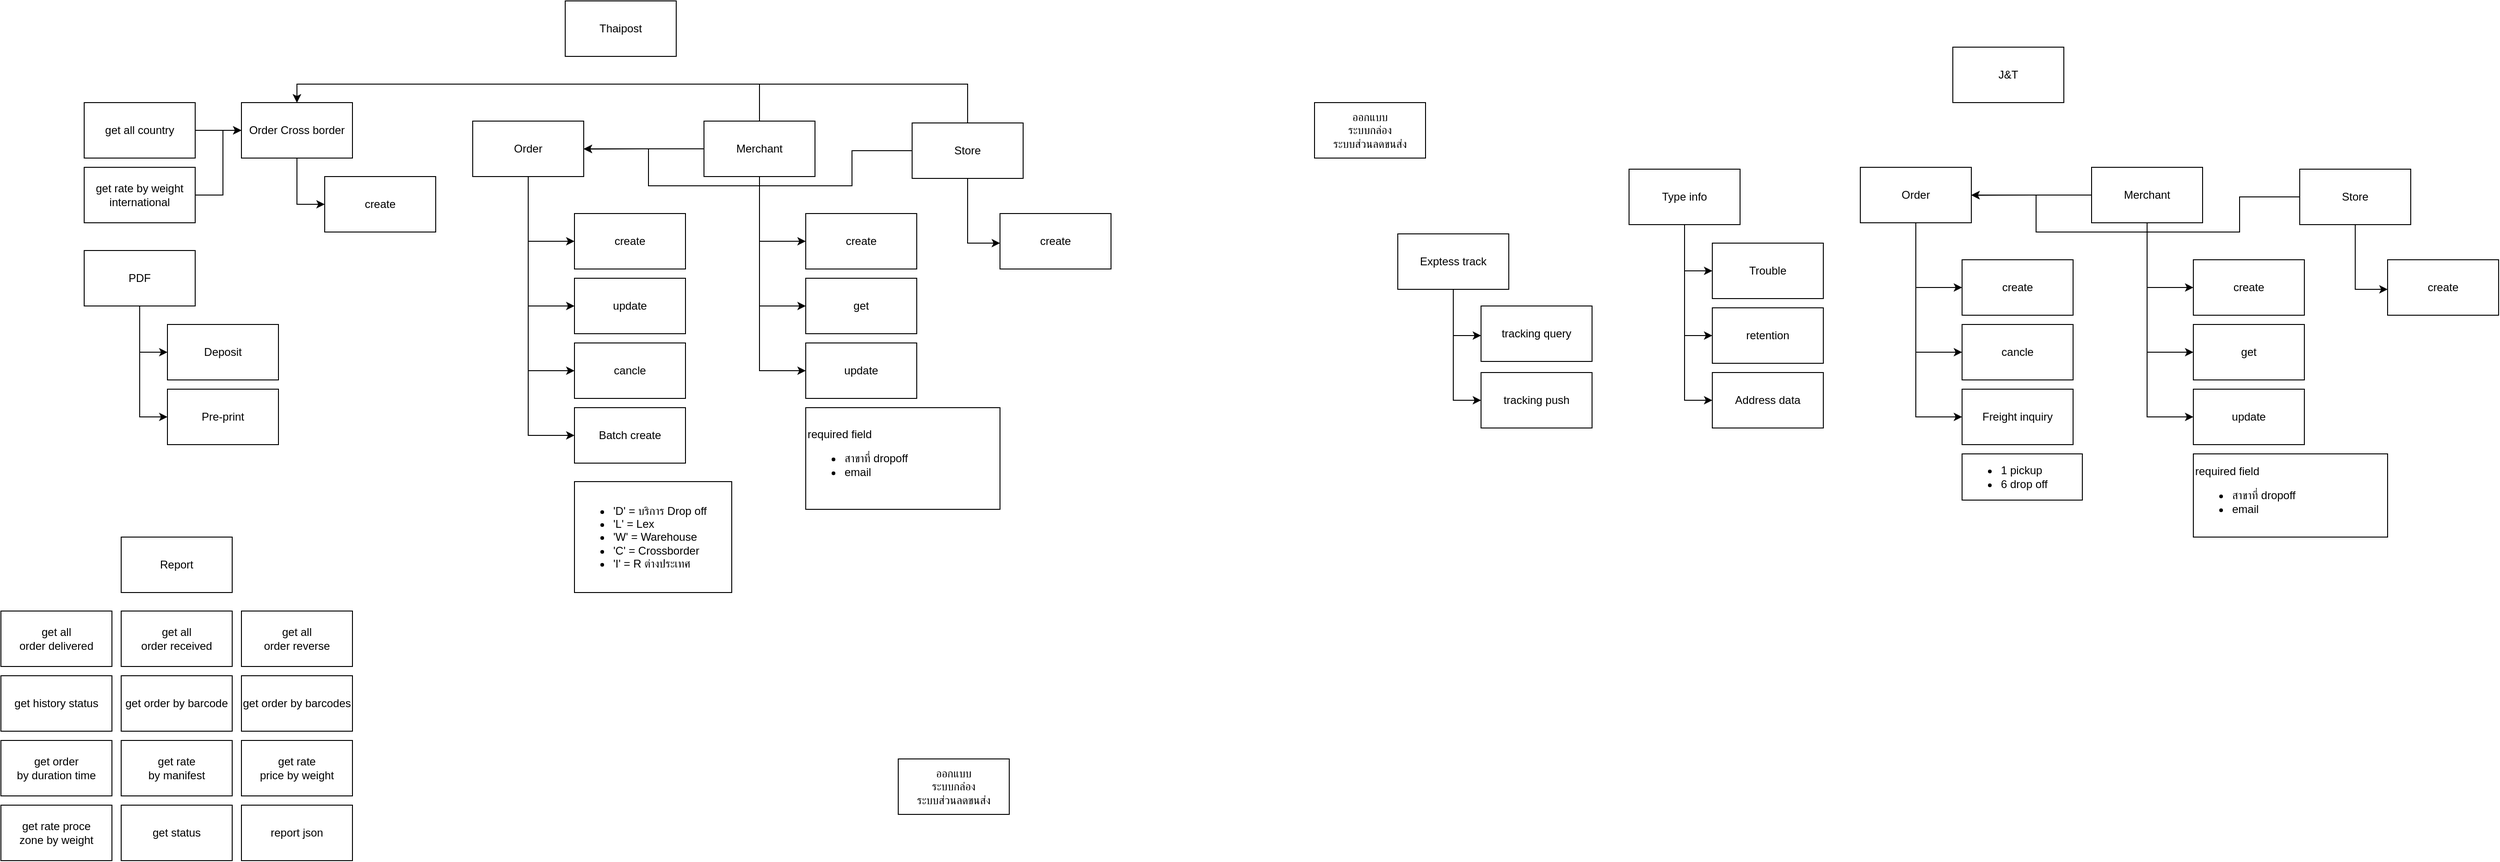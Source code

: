<mxfile version="14.4.2" type="github">
  <diagram id="eKRGfKMBqLc3NzJdIPlq" name="Page-1">
    <mxGraphModel dx="1974" dy="731" grid="1" gridSize="10" guides="1" tooltips="1" connect="1" arrows="1" fold="1" page="1" pageScale="1" pageWidth="850" pageHeight="1100" math="0" shadow="0">
      <root>
        <mxCell id="0" />
        <mxCell id="1" parent="0" />
        <mxCell id="XwypZ3vU5W_jLRQiYMMl-3" value="" style="edgeStyle=orthogonalEdgeStyle;rounded=0;orthogonalLoop=1;jettySize=auto;html=1;" parent="1" source="XwypZ3vU5W_jLRQiYMMl-1" target="XwypZ3vU5W_jLRQiYMMl-2" edge="1">
          <mxGeometry relative="1" as="geometry">
            <Array as="points">
              <mxPoint x="240" y="320" />
            </Array>
          </mxGeometry>
        </mxCell>
        <mxCell id="XwypZ3vU5W_jLRQiYMMl-6" style="edgeStyle=orthogonalEdgeStyle;rounded=0;orthogonalLoop=1;jettySize=auto;html=1;entryX=0;entryY=0.5;entryDx=0;entryDy=0;" parent="1" source="XwypZ3vU5W_jLRQiYMMl-1" target="XwypZ3vU5W_jLRQiYMMl-4" edge="1">
          <mxGeometry relative="1" as="geometry" />
        </mxCell>
        <mxCell id="XwypZ3vU5W_jLRQiYMMl-13" style="edgeStyle=orthogonalEdgeStyle;rounded=0;orthogonalLoop=1;jettySize=auto;html=1;entryX=0;entryY=0.5;entryDx=0;entryDy=0;" parent="1" source="XwypZ3vU5W_jLRQiYMMl-1" target="XwypZ3vU5W_jLRQiYMMl-12" edge="1">
          <mxGeometry relative="1" as="geometry" />
        </mxCell>
        <mxCell id="XwypZ3vU5W_jLRQiYMMl-47" style="edgeStyle=orthogonalEdgeStyle;rounded=0;orthogonalLoop=1;jettySize=auto;html=1;exitX=0.5;exitY=0;exitDx=0;exitDy=0;entryX=0.5;entryY=0;entryDx=0;entryDy=0;" parent="1" source="XwypZ3vU5W_jLRQiYMMl-1" target="XwypZ3vU5W_jLRQiYMMl-37" edge="1">
          <mxGeometry relative="1" as="geometry">
            <Array as="points">
              <mxPoint x="240" y="150" />
              <mxPoint x="-260" y="150" />
            </Array>
          </mxGeometry>
        </mxCell>
        <mxCell id="XwypZ3vU5W_jLRQiYMMl-49" style="edgeStyle=orthogonalEdgeStyle;rounded=0;orthogonalLoop=1;jettySize=auto;html=1;exitX=0;exitY=0.5;exitDx=0;exitDy=0;" parent="1" source="XwypZ3vU5W_jLRQiYMMl-1" edge="1">
          <mxGeometry relative="1" as="geometry">
            <mxPoint x="50" y="220.276" as="targetPoint" />
          </mxGeometry>
        </mxCell>
        <mxCell id="XwypZ3vU5W_jLRQiYMMl-1" value="Merchant" style="rounded=0;whiteSpace=wrap;html=1;" parent="1" vertex="1">
          <mxGeometry x="180" y="190" width="120" height="60" as="geometry" />
        </mxCell>
        <mxCell id="XwypZ3vU5W_jLRQiYMMl-2" value="create" style="rounded=0;whiteSpace=wrap;html=1;" parent="1" vertex="1">
          <mxGeometry x="290" y="290" width="120" height="60" as="geometry" />
        </mxCell>
        <mxCell id="XwypZ3vU5W_jLRQiYMMl-4" value="get" style="rounded=0;whiteSpace=wrap;html=1;" parent="1" vertex="1">
          <mxGeometry x="290" y="360" width="120" height="60" as="geometry" />
        </mxCell>
        <mxCell id="XwypZ3vU5W_jLRQiYMMl-7" value="" style="edgeStyle=orthogonalEdgeStyle;rounded=0;orthogonalLoop=1;jettySize=auto;html=1;" parent="1" source="XwypZ3vU5W_jLRQiYMMl-9" target="XwypZ3vU5W_jLRQiYMMl-10" edge="1">
          <mxGeometry relative="1" as="geometry">
            <Array as="points">
              <mxPoint x="465" y="322" />
            </Array>
          </mxGeometry>
        </mxCell>
        <mxCell id="XwypZ3vU5W_jLRQiYMMl-48" style="edgeStyle=orthogonalEdgeStyle;rounded=0;orthogonalLoop=1;jettySize=auto;html=1;exitX=0.5;exitY=0;exitDx=0;exitDy=0;entryX=0.5;entryY=0;entryDx=0;entryDy=0;" parent="1" source="XwypZ3vU5W_jLRQiYMMl-9" target="XwypZ3vU5W_jLRQiYMMl-37" edge="1">
          <mxGeometry relative="1" as="geometry" />
        </mxCell>
        <mxCell id="XwypZ3vU5W_jLRQiYMMl-50" style="edgeStyle=orthogonalEdgeStyle;rounded=0;orthogonalLoop=1;jettySize=auto;html=1;exitX=0;exitY=0.5;exitDx=0;exitDy=0;entryX=1;entryY=0.5;entryDx=0;entryDy=0;" parent="1" source="XwypZ3vU5W_jLRQiYMMl-9" target="XwypZ3vU5W_jLRQiYMMl-24" edge="1">
          <mxGeometry relative="1" as="geometry">
            <Array as="points">
              <mxPoint x="340" y="222" />
              <mxPoint x="340" y="260" />
              <mxPoint x="120" y="260" />
              <mxPoint x="120" y="220" />
            </Array>
          </mxGeometry>
        </mxCell>
        <mxCell id="XwypZ3vU5W_jLRQiYMMl-9" value="Store" style="rounded=0;whiteSpace=wrap;html=1;" parent="1" vertex="1">
          <mxGeometry x="405" y="192" width="120" height="60" as="geometry" />
        </mxCell>
        <mxCell id="XwypZ3vU5W_jLRQiYMMl-10" value="create" style="rounded=0;whiteSpace=wrap;html=1;" parent="1" vertex="1">
          <mxGeometry x="500" y="290" width="120" height="60" as="geometry" />
        </mxCell>
        <mxCell id="XwypZ3vU5W_jLRQiYMMl-12" value="update" style="rounded=0;whiteSpace=wrap;html=1;" parent="1" vertex="1">
          <mxGeometry x="290" y="430" width="120" height="60" as="geometry" />
        </mxCell>
        <mxCell id="XwypZ3vU5W_jLRQiYMMl-21" value="" style="edgeStyle=orthogonalEdgeStyle;rounded=0;orthogonalLoop=1;jettySize=auto;html=1;" parent="1" source="XwypZ3vU5W_jLRQiYMMl-24" target="XwypZ3vU5W_jLRQiYMMl-25" edge="1">
          <mxGeometry relative="1" as="geometry">
            <Array as="points">
              <mxPoint x="-10" y="320" />
            </Array>
          </mxGeometry>
        </mxCell>
        <mxCell id="XwypZ3vU5W_jLRQiYMMl-22" style="edgeStyle=orthogonalEdgeStyle;rounded=0;orthogonalLoop=1;jettySize=auto;html=1;entryX=0;entryY=0.5;entryDx=0;entryDy=0;" parent="1" source="XwypZ3vU5W_jLRQiYMMl-24" target="XwypZ3vU5W_jLRQiYMMl-26" edge="1">
          <mxGeometry relative="1" as="geometry" />
        </mxCell>
        <mxCell id="XwypZ3vU5W_jLRQiYMMl-23" style="edgeStyle=orthogonalEdgeStyle;rounded=0;orthogonalLoop=1;jettySize=auto;html=1;entryX=0;entryY=0.5;entryDx=0;entryDy=0;" parent="1" source="XwypZ3vU5W_jLRQiYMMl-24" target="XwypZ3vU5W_jLRQiYMMl-27" edge="1">
          <mxGeometry relative="1" as="geometry" />
        </mxCell>
        <mxCell id="XwypZ3vU5W_jLRQiYMMl-29" style="edgeStyle=orthogonalEdgeStyle;rounded=0;orthogonalLoop=1;jettySize=auto;html=1;entryX=0;entryY=0.5;entryDx=0;entryDy=0;" parent="1" source="XwypZ3vU5W_jLRQiYMMl-24" target="XwypZ3vU5W_jLRQiYMMl-28" edge="1">
          <mxGeometry relative="1" as="geometry" />
        </mxCell>
        <mxCell id="XwypZ3vU5W_jLRQiYMMl-24" value="Order" style="rounded=0;whiteSpace=wrap;html=1;" parent="1" vertex="1">
          <mxGeometry x="-70" y="190" width="120" height="60" as="geometry" />
        </mxCell>
        <mxCell id="XwypZ3vU5W_jLRQiYMMl-25" value="create" style="rounded=0;whiteSpace=wrap;html=1;" parent="1" vertex="1">
          <mxGeometry x="40" y="290" width="120" height="60" as="geometry" />
        </mxCell>
        <mxCell id="XwypZ3vU5W_jLRQiYMMl-26" value="update" style="rounded=0;whiteSpace=wrap;html=1;" parent="1" vertex="1">
          <mxGeometry x="40" y="360" width="120" height="60" as="geometry" />
        </mxCell>
        <mxCell id="XwypZ3vU5W_jLRQiYMMl-27" value="cancle" style="rounded=0;whiteSpace=wrap;html=1;" parent="1" vertex="1">
          <mxGeometry x="40" y="430" width="120" height="60" as="geometry" />
        </mxCell>
        <mxCell id="XwypZ3vU5W_jLRQiYMMl-28" value="Batch create" style="rounded=0;whiteSpace=wrap;html=1;" parent="1" vertex="1">
          <mxGeometry x="40" y="500" width="120" height="60" as="geometry" />
        </mxCell>
        <mxCell id="XwypZ3vU5W_jLRQiYMMl-33" value="" style="edgeStyle=orthogonalEdgeStyle;rounded=0;orthogonalLoop=1;jettySize=auto;html=1;" parent="1" source="XwypZ3vU5W_jLRQiYMMl-37" target="XwypZ3vU5W_jLRQiYMMl-38" edge="1">
          <mxGeometry relative="1" as="geometry">
            <Array as="points">
              <mxPoint x="-260" y="280" />
            </Array>
          </mxGeometry>
        </mxCell>
        <mxCell id="XwypZ3vU5W_jLRQiYMMl-37" value="Order Cross border" style="rounded=0;whiteSpace=wrap;html=1;" parent="1" vertex="1">
          <mxGeometry x="-320" y="170" width="120" height="60" as="geometry" />
        </mxCell>
        <mxCell id="XwypZ3vU5W_jLRQiYMMl-38" value="create" style="rounded=0;whiteSpace=wrap;html=1;" parent="1" vertex="1">
          <mxGeometry x="-230" y="250" width="120" height="60" as="geometry" />
        </mxCell>
        <mxCell id="XwypZ3vU5W_jLRQiYMMl-45" style="edgeStyle=orthogonalEdgeStyle;rounded=0;orthogonalLoop=1;jettySize=auto;html=1;exitX=1;exitY=0.5;exitDx=0;exitDy=0;entryX=0;entryY=0.5;entryDx=0;entryDy=0;" parent="1" source="XwypZ3vU5W_jLRQiYMMl-43" target="XwypZ3vU5W_jLRQiYMMl-37" edge="1">
          <mxGeometry relative="1" as="geometry" />
        </mxCell>
        <mxCell id="XwypZ3vU5W_jLRQiYMMl-43" value="get all country" style="rounded=0;whiteSpace=wrap;html=1;" parent="1" vertex="1">
          <mxGeometry x="-490" y="170" width="120" height="60" as="geometry" />
        </mxCell>
        <mxCell id="XwypZ3vU5W_jLRQiYMMl-46" style="edgeStyle=orthogonalEdgeStyle;rounded=0;orthogonalLoop=1;jettySize=auto;html=1;exitX=1;exitY=0.5;exitDx=0;exitDy=0;" parent="1" source="XwypZ3vU5W_jLRQiYMMl-44" edge="1">
          <mxGeometry relative="1" as="geometry">
            <mxPoint x="-320" y="200" as="targetPoint" />
            <Array as="points">
              <mxPoint x="-340" y="270" />
              <mxPoint x="-340" y="200" />
            </Array>
          </mxGeometry>
        </mxCell>
        <mxCell id="XwypZ3vU5W_jLRQiYMMl-44" value="get rate by weight international" style="rounded=0;whiteSpace=wrap;html=1;" parent="1" vertex="1">
          <mxGeometry x="-490" y="240" width="120" height="60" as="geometry" />
        </mxCell>
        <mxCell id="-m6qlQXstEaMMELnGQX9-31" value="&lt;ul&gt;&lt;li&gt;&#39;D&#39; = บริการ Drop off&lt;/li&gt;&lt;li&gt;&#39;L&#39; = Lex&lt;/li&gt;&lt;li&gt;&#39;W&#39; = Warehouse&lt;/li&gt;&lt;li&gt;&#39;C&#39; = Crossborder&lt;/li&gt;&lt;li&gt;&#39;I&#39; = R ต่างประเทศ&lt;/li&gt;&lt;/ul&gt;" style="rounded=0;whiteSpace=wrap;html=1;align=left;" vertex="1" parent="1">
          <mxGeometry x="40" y="580" width="170" height="120" as="geometry" />
        </mxCell>
        <mxCell id="-m6qlQXstEaMMELnGQX9-33" value="required field&lt;br&gt;&lt;ul&gt;&lt;li&gt;สาขาที่ dropoff&lt;/li&gt;&lt;li&gt;email&lt;/li&gt;&lt;/ul&gt;" style="rounded=0;whiteSpace=wrap;html=1;align=left;" vertex="1" parent="1">
          <mxGeometry x="290" y="500" width="210" height="110" as="geometry" />
        </mxCell>
        <mxCell id="-m6qlQXstEaMMELnGQX9-34" value="ออกแบบ&lt;br&gt;ระบบกล่อง&lt;br&gt;ระบบส่วนลดขนส่ง" style="rounded=0;whiteSpace=wrap;html=1;" vertex="1" parent="1">
          <mxGeometry x="390" y="880" width="120" height="60" as="geometry" />
        </mxCell>
        <mxCell id="-m6qlQXstEaMMELnGQX9-35" value="Thaipost" style="rounded=0;whiteSpace=wrap;html=1;" vertex="1" parent="1">
          <mxGeometry x="30" y="60" width="120" height="60" as="geometry" />
        </mxCell>
        <mxCell id="-m6qlQXstEaMMELnGQX9-36" value="" style="edgeStyle=orthogonalEdgeStyle;rounded=0;orthogonalLoop=1;jettySize=auto;html=1;" edge="1" parent="1" source="-m6qlQXstEaMMELnGQX9-41" target="-m6qlQXstEaMMELnGQX9-42">
          <mxGeometry relative="1" as="geometry">
            <Array as="points">
              <mxPoint x="1740" y="370" />
            </Array>
          </mxGeometry>
        </mxCell>
        <mxCell id="-m6qlQXstEaMMELnGQX9-37" style="edgeStyle=orthogonalEdgeStyle;rounded=0;orthogonalLoop=1;jettySize=auto;html=1;entryX=0;entryY=0.5;entryDx=0;entryDy=0;" edge="1" parent="1" source="-m6qlQXstEaMMELnGQX9-41" target="-m6qlQXstEaMMELnGQX9-43">
          <mxGeometry relative="1" as="geometry" />
        </mxCell>
        <mxCell id="-m6qlQXstEaMMELnGQX9-38" style="edgeStyle=orthogonalEdgeStyle;rounded=0;orthogonalLoop=1;jettySize=auto;html=1;entryX=0;entryY=0.5;entryDx=0;entryDy=0;" edge="1" parent="1" source="-m6qlQXstEaMMELnGQX9-41" target="-m6qlQXstEaMMELnGQX9-49">
          <mxGeometry relative="1" as="geometry" />
        </mxCell>
        <mxCell id="-m6qlQXstEaMMELnGQX9-40" style="edgeStyle=orthogonalEdgeStyle;rounded=0;orthogonalLoop=1;jettySize=auto;html=1;exitX=0;exitY=0.5;exitDx=0;exitDy=0;" edge="1" parent="1" source="-m6qlQXstEaMMELnGQX9-41">
          <mxGeometry relative="1" as="geometry">
            <mxPoint x="1550" y="270.276" as="targetPoint" />
          </mxGeometry>
        </mxCell>
        <mxCell id="-m6qlQXstEaMMELnGQX9-41" value="Merchant" style="rounded=0;whiteSpace=wrap;html=1;" vertex="1" parent="1">
          <mxGeometry x="1680" y="240" width="120" height="60" as="geometry" />
        </mxCell>
        <mxCell id="-m6qlQXstEaMMELnGQX9-42" value="create" style="rounded=0;whiteSpace=wrap;html=1;" vertex="1" parent="1">
          <mxGeometry x="1790" y="340" width="120" height="60" as="geometry" />
        </mxCell>
        <mxCell id="-m6qlQXstEaMMELnGQX9-43" value="get" style="rounded=0;whiteSpace=wrap;html=1;" vertex="1" parent="1">
          <mxGeometry x="1790" y="410" width="120" height="60" as="geometry" />
        </mxCell>
        <mxCell id="-m6qlQXstEaMMELnGQX9-44" value="" style="edgeStyle=orthogonalEdgeStyle;rounded=0;orthogonalLoop=1;jettySize=auto;html=1;" edge="1" parent="1" source="-m6qlQXstEaMMELnGQX9-47" target="-m6qlQXstEaMMELnGQX9-48">
          <mxGeometry relative="1" as="geometry">
            <Array as="points">
              <mxPoint x="1965" y="372" />
            </Array>
          </mxGeometry>
        </mxCell>
        <mxCell id="-m6qlQXstEaMMELnGQX9-46" style="edgeStyle=orthogonalEdgeStyle;rounded=0;orthogonalLoop=1;jettySize=auto;html=1;exitX=0;exitY=0.5;exitDx=0;exitDy=0;entryX=1;entryY=0.5;entryDx=0;entryDy=0;" edge="1" parent="1" source="-m6qlQXstEaMMELnGQX9-47" target="-m6qlQXstEaMMELnGQX9-54">
          <mxGeometry relative="1" as="geometry">
            <Array as="points">
              <mxPoint x="1840" y="272" />
              <mxPoint x="1840" y="310" />
              <mxPoint x="1620" y="310" />
              <mxPoint x="1620" y="270" />
            </Array>
          </mxGeometry>
        </mxCell>
        <mxCell id="-m6qlQXstEaMMELnGQX9-47" value="Store" style="rounded=0;whiteSpace=wrap;html=1;" vertex="1" parent="1">
          <mxGeometry x="1905" y="242" width="120" height="60" as="geometry" />
        </mxCell>
        <mxCell id="-m6qlQXstEaMMELnGQX9-48" value="create" style="rounded=0;whiteSpace=wrap;html=1;" vertex="1" parent="1">
          <mxGeometry x="2000" y="340" width="120" height="60" as="geometry" />
        </mxCell>
        <mxCell id="-m6qlQXstEaMMELnGQX9-49" value="update" style="rounded=0;whiteSpace=wrap;html=1;" vertex="1" parent="1">
          <mxGeometry x="1790" y="480" width="120" height="60" as="geometry" />
        </mxCell>
        <mxCell id="-m6qlQXstEaMMELnGQX9-50" value="" style="edgeStyle=orthogonalEdgeStyle;rounded=0;orthogonalLoop=1;jettySize=auto;html=1;" edge="1" parent="1" source="-m6qlQXstEaMMELnGQX9-54" target="-m6qlQXstEaMMELnGQX9-55">
          <mxGeometry relative="1" as="geometry">
            <Array as="points">
              <mxPoint x="1490" y="370" />
            </Array>
          </mxGeometry>
        </mxCell>
        <mxCell id="-m6qlQXstEaMMELnGQX9-51" style="edgeStyle=orthogonalEdgeStyle;rounded=0;orthogonalLoop=1;jettySize=auto;html=1;entryX=0;entryY=0.5;entryDx=0;entryDy=0;" edge="1" parent="1" source="-m6qlQXstEaMMELnGQX9-54" target="-m6qlQXstEaMMELnGQX9-56">
          <mxGeometry relative="1" as="geometry" />
        </mxCell>
        <mxCell id="-m6qlQXstEaMMELnGQX9-52" style="edgeStyle=orthogonalEdgeStyle;rounded=0;orthogonalLoop=1;jettySize=auto;html=1;entryX=0;entryY=0.5;entryDx=0;entryDy=0;" edge="1" parent="1" source="-m6qlQXstEaMMELnGQX9-54" target="-m6qlQXstEaMMELnGQX9-57">
          <mxGeometry relative="1" as="geometry" />
        </mxCell>
        <mxCell id="-m6qlQXstEaMMELnGQX9-54" value="Order" style="rounded=0;whiteSpace=wrap;html=1;" vertex="1" parent="1">
          <mxGeometry x="1430" y="240" width="120" height="60" as="geometry" />
        </mxCell>
        <mxCell id="-m6qlQXstEaMMELnGQX9-55" value="create" style="rounded=0;whiteSpace=wrap;html=1;" vertex="1" parent="1">
          <mxGeometry x="1540" y="340" width="120" height="60" as="geometry" />
        </mxCell>
        <mxCell id="-m6qlQXstEaMMELnGQX9-56" value="cancle" style="rounded=0;whiteSpace=wrap;html=1;" vertex="1" parent="1">
          <mxGeometry x="1540" y="410" width="120" height="60" as="geometry" />
        </mxCell>
        <mxCell id="-m6qlQXstEaMMELnGQX9-57" value="Freight inquiry" style="rounded=0;whiteSpace=wrap;html=1;" vertex="1" parent="1">
          <mxGeometry x="1540" y="480" width="120" height="60" as="geometry" />
        </mxCell>
        <mxCell id="-m6qlQXstEaMMELnGQX9-66" value="&lt;ul&gt;&lt;li&gt;1 pickup&lt;/li&gt;&lt;li&gt;6 drop off&lt;/li&gt;&lt;/ul&gt;" style="rounded=0;whiteSpace=wrap;html=1;align=left;" vertex="1" parent="1">
          <mxGeometry x="1540" y="550" width="130" height="50" as="geometry" />
        </mxCell>
        <mxCell id="-m6qlQXstEaMMELnGQX9-67" value="required field&lt;br&gt;&lt;ul&gt;&lt;li&gt;สาขาที่ dropoff&lt;/li&gt;&lt;li&gt;email&lt;/li&gt;&lt;/ul&gt;" style="rounded=0;whiteSpace=wrap;html=1;align=left;" vertex="1" parent="1">
          <mxGeometry x="1790" y="550" width="210" height="90" as="geometry" />
        </mxCell>
        <mxCell id="-m6qlQXstEaMMELnGQX9-68" value="ออกแบบ&lt;br&gt;ระบบกล่อง&lt;br&gt;ระบบส่วนลดขนส่ง" style="rounded=0;whiteSpace=wrap;html=1;" vertex="1" parent="1">
          <mxGeometry x="840" y="170" width="120" height="60" as="geometry" />
        </mxCell>
        <mxCell id="-m6qlQXstEaMMELnGQX9-69" value="J&amp;amp;T" style="rounded=0;whiteSpace=wrap;html=1;" vertex="1" parent="1">
          <mxGeometry x="1530" y="110" width="120" height="60" as="geometry" />
        </mxCell>
        <mxCell id="-m6qlQXstEaMMELnGQX9-73" style="edgeStyle=orthogonalEdgeStyle;rounded=0;orthogonalLoop=1;jettySize=auto;html=1;exitX=0.5;exitY=1;exitDx=0;exitDy=0;entryX=0;entryY=0.5;entryDx=0;entryDy=0;" edge="1" parent="1" source="-m6qlQXstEaMMELnGQX9-70" target="-m6qlQXstEaMMELnGQX9-71">
          <mxGeometry relative="1" as="geometry" />
        </mxCell>
        <mxCell id="-m6qlQXstEaMMELnGQX9-74" style="edgeStyle=orthogonalEdgeStyle;rounded=0;orthogonalLoop=1;jettySize=auto;html=1;exitX=0.5;exitY=1;exitDx=0;exitDy=0;entryX=0;entryY=0.5;entryDx=0;entryDy=0;" edge="1" parent="1" source="-m6qlQXstEaMMELnGQX9-70" target="-m6qlQXstEaMMELnGQX9-72">
          <mxGeometry relative="1" as="geometry" />
        </mxCell>
        <mxCell id="-m6qlQXstEaMMELnGQX9-70" value="PDF" style="rounded=0;whiteSpace=wrap;html=1;" vertex="1" parent="1">
          <mxGeometry x="-490" y="330" width="120" height="60" as="geometry" />
        </mxCell>
        <mxCell id="-m6qlQXstEaMMELnGQX9-71" value="Deposit" style="rounded=0;whiteSpace=wrap;html=1;" vertex="1" parent="1">
          <mxGeometry x="-400" y="410" width="120" height="60" as="geometry" />
        </mxCell>
        <mxCell id="-m6qlQXstEaMMELnGQX9-72" value="Pre-print" style="rounded=0;whiteSpace=wrap;html=1;" vertex="1" parent="1">
          <mxGeometry x="-400" y="480" width="120" height="60" as="geometry" />
        </mxCell>
        <mxCell id="-m6qlQXstEaMMELnGQX9-75" value="Report" style="rounded=0;whiteSpace=wrap;html=1;" vertex="1" parent="1">
          <mxGeometry x="-450" y="640" width="120" height="60" as="geometry" />
        </mxCell>
        <mxCell id="-m6qlQXstEaMMELnGQX9-76" value="get all&lt;br&gt;order delivered" style="rounded=0;whiteSpace=wrap;html=1;" vertex="1" parent="1">
          <mxGeometry x="-580" y="720" width="120" height="60" as="geometry" />
        </mxCell>
        <mxCell id="-m6qlQXstEaMMELnGQX9-77" value="get history status" style="rounded=0;whiteSpace=wrap;html=1;" vertex="1" parent="1">
          <mxGeometry x="-580" y="790" width="120" height="60" as="geometry" />
        </mxCell>
        <mxCell id="-m6qlQXstEaMMELnGQX9-78" value="get order&lt;br&gt;by duration time" style="rounded=0;whiteSpace=wrap;html=1;" vertex="1" parent="1">
          <mxGeometry x="-580" y="860" width="120" height="60" as="geometry" />
        </mxCell>
        <mxCell id="-m6qlQXstEaMMELnGQX9-79" value="get rate proce&lt;br&gt;zone by weight" style="rounded=0;whiteSpace=wrap;html=1;" vertex="1" parent="1">
          <mxGeometry x="-580" y="930" width="120" height="60" as="geometry" />
        </mxCell>
        <mxCell id="-m6qlQXstEaMMELnGQX9-80" value="get all&lt;br&gt;order received" style="rounded=0;whiteSpace=wrap;html=1;" vertex="1" parent="1">
          <mxGeometry x="-450" y="720" width="120" height="60" as="geometry" />
        </mxCell>
        <mxCell id="-m6qlQXstEaMMELnGQX9-81" value="get order by barcode" style="rounded=0;whiteSpace=wrap;html=1;" vertex="1" parent="1">
          <mxGeometry x="-450" y="790" width="120" height="60" as="geometry" />
        </mxCell>
        <mxCell id="-m6qlQXstEaMMELnGQX9-82" value="get rate&lt;br&gt;by manifest" style="rounded=0;whiteSpace=wrap;html=1;" vertex="1" parent="1">
          <mxGeometry x="-450" y="860" width="120" height="60" as="geometry" />
        </mxCell>
        <mxCell id="-m6qlQXstEaMMELnGQX9-83" value="get status" style="rounded=0;whiteSpace=wrap;html=1;" vertex="1" parent="1">
          <mxGeometry x="-450" y="930" width="120" height="60" as="geometry" />
        </mxCell>
        <mxCell id="-m6qlQXstEaMMELnGQX9-84" value="get all&lt;br&gt;order reverse" style="rounded=0;whiteSpace=wrap;html=1;" vertex="1" parent="1">
          <mxGeometry x="-320" y="720" width="120" height="60" as="geometry" />
        </mxCell>
        <mxCell id="-m6qlQXstEaMMELnGQX9-85" value="get order by barcodes" style="rounded=0;whiteSpace=wrap;html=1;" vertex="1" parent="1">
          <mxGeometry x="-320" y="790" width="120" height="60" as="geometry" />
        </mxCell>
        <mxCell id="-m6qlQXstEaMMELnGQX9-86" value="get rate&lt;br&gt;price by weight" style="rounded=0;whiteSpace=wrap;html=1;" vertex="1" parent="1">
          <mxGeometry x="-320" y="860" width="120" height="60" as="geometry" />
        </mxCell>
        <mxCell id="-m6qlQXstEaMMELnGQX9-87" value="report json" style="rounded=0;whiteSpace=wrap;html=1;" vertex="1" parent="1">
          <mxGeometry x="-320" y="930" width="120" height="60" as="geometry" />
        </mxCell>
        <mxCell id="-m6qlQXstEaMMELnGQX9-89" style="edgeStyle=orthogonalEdgeStyle;rounded=0;orthogonalLoop=1;jettySize=auto;html=1;exitX=0.5;exitY=1;exitDx=0;exitDy=0;entryX=0;entryY=0.5;entryDx=0;entryDy=0;" edge="1" parent="1" source="-m6qlQXstEaMMELnGQX9-91" target="-m6qlQXstEaMMELnGQX9-92">
          <mxGeometry relative="1" as="geometry" />
        </mxCell>
        <mxCell id="-m6qlQXstEaMMELnGQX9-90" style="edgeStyle=orthogonalEdgeStyle;rounded=0;orthogonalLoop=1;jettySize=auto;html=1;exitX=0.5;exitY=1;exitDx=0;exitDy=0;entryX=0;entryY=0.5;entryDx=0;entryDy=0;" edge="1" parent="1" source="-m6qlQXstEaMMELnGQX9-91" target="-m6qlQXstEaMMELnGQX9-93">
          <mxGeometry relative="1" as="geometry" />
        </mxCell>
        <mxCell id="-m6qlQXstEaMMELnGQX9-100" style="edgeStyle=orthogonalEdgeStyle;rounded=0;orthogonalLoop=1;jettySize=auto;html=1;exitX=0.5;exitY=1;exitDx=0;exitDy=0;entryX=0;entryY=0.5;entryDx=0;entryDy=0;" edge="1" parent="1" source="-m6qlQXstEaMMELnGQX9-91" target="-m6qlQXstEaMMELnGQX9-99">
          <mxGeometry relative="1" as="geometry" />
        </mxCell>
        <mxCell id="-m6qlQXstEaMMELnGQX9-91" value="Type info" style="rounded=0;whiteSpace=wrap;html=1;" vertex="1" parent="1">
          <mxGeometry x="1180" y="242" width="120" height="60" as="geometry" />
        </mxCell>
        <mxCell id="-m6qlQXstEaMMELnGQX9-92" value="Trouble" style="rounded=0;whiteSpace=wrap;html=1;" vertex="1" parent="1">
          <mxGeometry x="1270" y="322" width="120" height="60" as="geometry" />
        </mxCell>
        <mxCell id="-m6qlQXstEaMMELnGQX9-93" value="retention" style="rounded=0;whiteSpace=wrap;html=1;" vertex="1" parent="1">
          <mxGeometry x="1270" y="392" width="120" height="60" as="geometry" />
        </mxCell>
        <mxCell id="-m6qlQXstEaMMELnGQX9-94" style="edgeStyle=orthogonalEdgeStyle;rounded=0;orthogonalLoop=1;jettySize=auto;html=1;exitX=0.5;exitY=1;exitDx=0;exitDy=0;entryX=0;entryY=0.5;entryDx=0;entryDy=0;" edge="1" parent="1" source="-m6qlQXstEaMMELnGQX9-96">
          <mxGeometry relative="1" as="geometry">
            <mxPoint x="1020" y="422" as="targetPoint" />
            <Array as="points">
              <mxPoint x="990" y="422" />
            </Array>
          </mxGeometry>
        </mxCell>
        <mxCell id="-m6qlQXstEaMMELnGQX9-95" style="edgeStyle=orthogonalEdgeStyle;rounded=0;orthogonalLoop=1;jettySize=auto;html=1;exitX=0.5;exitY=1;exitDx=0;exitDy=0;entryX=0;entryY=0.5;entryDx=0;entryDy=0;" edge="1" parent="1" source="-m6qlQXstEaMMELnGQX9-96" target="-m6qlQXstEaMMELnGQX9-98">
          <mxGeometry relative="1" as="geometry" />
        </mxCell>
        <mxCell id="-m6qlQXstEaMMELnGQX9-96" value="Exptess track" style="rounded=0;whiteSpace=wrap;html=1;" vertex="1" parent="1">
          <mxGeometry x="930" y="312" width="120" height="60" as="geometry" />
        </mxCell>
        <mxCell id="-m6qlQXstEaMMELnGQX9-98" value="tracking push" style="rounded=0;whiteSpace=wrap;html=1;" vertex="1" parent="1">
          <mxGeometry x="1020" y="462" width="120" height="60" as="geometry" />
        </mxCell>
        <mxCell id="-m6qlQXstEaMMELnGQX9-99" value="Address data" style="rounded=0;whiteSpace=wrap;html=1;" vertex="1" parent="1">
          <mxGeometry x="1270" y="462" width="120" height="60" as="geometry" />
        </mxCell>
        <mxCell id="-m6qlQXstEaMMELnGQX9-101" value="tracking query" style="rounded=0;whiteSpace=wrap;html=1;align=center;" vertex="1" parent="1">
          <mxGeometry x="1020" y="390" width="120" height="60" as="geometry" />
        </mxCell>
      </root>
    </mxGraphModel>
  </diagram>
</mxfile>
